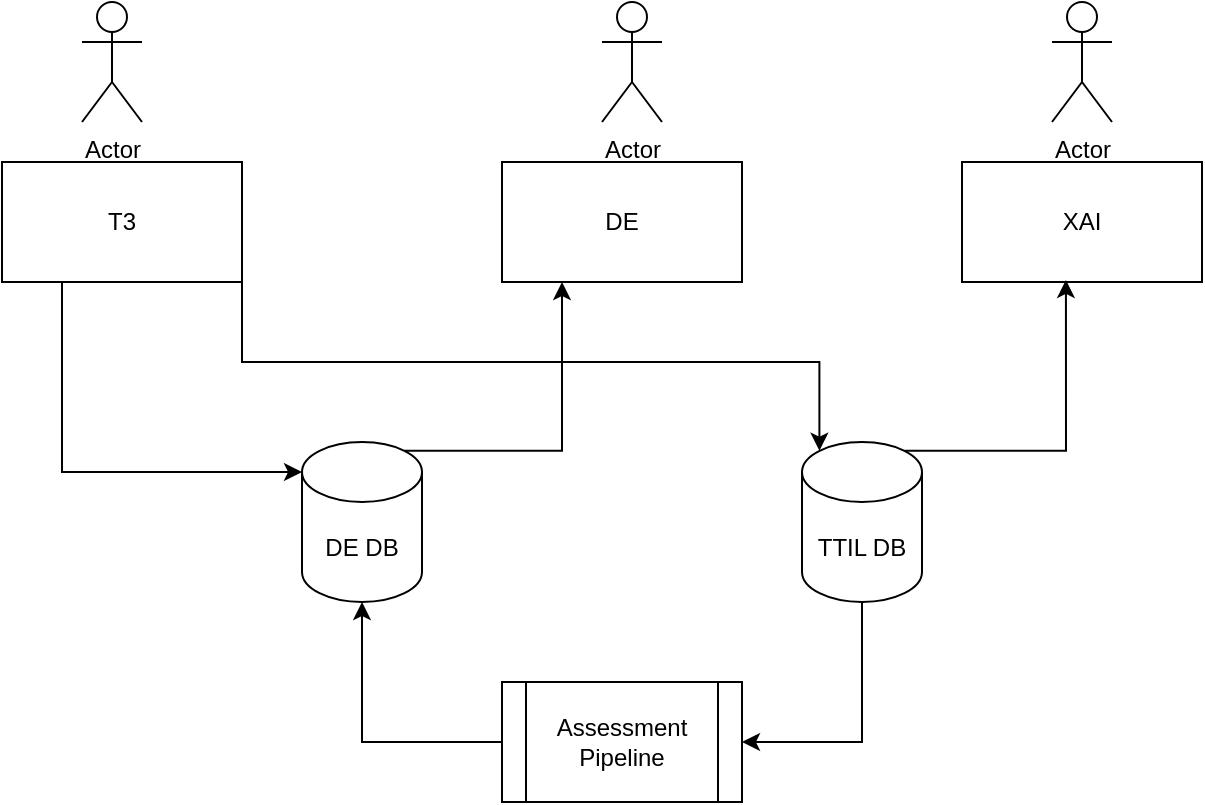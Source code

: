 <mxfile version="16.6.6" type="device"><diagram id="XZAlmoBz0rQMlhdO6TjA" name="Page-1"><mxGraphModel dx="1382" dy="787" grid="1" gridSize="10" guides="1" tooltips="1" connect="1" arrows="1" fold="1" page="1" pageScale="1" pageWidth="827" pageHeight="1169" math="0" shadow="0"><root><mxCell id="0"/><mxCell id="1" parent="0"/><mxCell id="zCh28HVg6iUWIS5zcnHh-16" style="edgeStyle=orthogonalEdgeStyle;rounded=0;orthogonalLoop=1;jettySize=auto;html=1;exitX=1;exitY=1;exitDx=0;exitDy=0;entryX=0.145;entryY=0;entryDx=0;entryDy=4.35;entryPerimeter=0;" edge="1" parent="1" source="zCh28HVg6iUWIS5zcnHh-1" target="zCh28HVg6iUWIS5zcnHh-5"><mxGeometry relative="1" as="geometry"/></mxCell><mxCell id="zCh28HVg6iUWIS5zcnHh-18" style="edgeStyle=orthogonalEdgeStyle;rounded=0;orthogonalLoop=1;jettySize=auto;html=1;exitX=0.25;exitY=1;exitDx=0;exitDy=0;entryX=0;entryY=0;entryDx=0;entryDy=15;entryPerimeter=0;" edge="1" parent="1" source="zCh28HVg6iUWIS5zcnHh-1" target="zCh28HVg6iUWIS5zcnHh-4"><mxGeometry relative="1" as="geometry"/></mxCell><mxCell id="zCh28HVg6iUWIS5zcnHh-1" value="T3" style="rounded=0;whiteSpace=wrap;html=1;" vertex="1" parent="1"><mxGeometry x="120" y="220" width="120" height="60" as="geometry"/></mxCell><mxCell id="zCh28HVg6iUWIS5zcnHh-2" value="XAI" style="rounded=0;whiteSpace=wrap;html=1;" vertex="1" parent="1"><mxGeometry x="600" y="220" width="120" height="60" as="geometry"/></mxCell><mxCell id="zCh28HVg6iUWIS5zcnHh-3" value="DE" style="rounded=0;whiteSpace=wrap;html=1;" vertex="1" parent="1"><mxGeometry x="370" y="220" width="120" height="60" as="geometry"/></mxCell><mxCell id="zCh28HVg6iUWIS5zcnHh-12" style="edgeStyle=orthogonalEdgeStyle;rounded=0;orthogonalLoop=1;jettySize=auto;html=1;exitX=0.855;exitY=0;exitDx=0;exitDy=4.35;exitPerimeter=0;entryX=0.25;entryY=1;entryDx=0;entryDy=0;" edge="1" parent="1" source="zCh28HVg6iUWIS5zcnHh-4" target="zCh28HVg6iUWIS5zcnHh-3"><mxGeometry relative="1" as="geometry"/></mxCell><mxCell id="zCh28HVg6iUWIS5zcnHh-4" value="DE DB" style="shape=cylinder3;whiteSpace=wrap;html=1;boundedLbl=1;backgroundOutline=1;size=15;" vertex="1" parent="1"><mxGeometry x="270" y="360" width="60" height="80" as="geometry"/></mxCell><mxCell id="zCh28HVg6iUWIS5zcnHh-20" style="edgeStyle=orthogonalEdgeStyle;rounded=0;orthogonalLoop=1;jettySize=auto;html=1;exitX=0.855;exitY=0;exitDx=0;exitDy=4.35;exitPerimeter=0;entryX=0.433;entryY=0.983;entryDx=0;entryDy=0;entryPerimeter=0;" edge="1" parent="1" source="zCh28HVg6iUWIS5zcnHh-5" target="zCh28HVg6iUWIS5zcnHh-2"><mxGeometry relative="1" as="geometry"/></mxCell><mxCell id="zCh28HVg6iUWIS5zcnHh-21" style="edgeStyle=orthogonalEdgeStyle;rounded=0;orthogonalLoop=1;jettySize=auto;html=1;exitX=0.5;exitY=1;exitDx=0;exitDy=0;exitPerimeter=0;entryX=1;entryY=0.5;entryDx=0;entryDy=0;" edge="1" parent="1" source="zCh28HVg6iUWIS5zcnHh-5" target="zCh28HVg6iUWIS5zcnHh-6"><mxGeometry relative="1" as="geometry"/></mxCell><mxCell id="zCh28HVg6iUWIS5zcnHh-5" value="TTIL DB" style="shape=cylinder3;whiteSpace=wrap;html=1;boundedLbl=1;backgroundOutline=1;size=15;" vertex="1" parent="1"><mxGeometry x="520" y="360" width="60" height="80" as="geometry"/></mxCell><mxCell id="zCh28HVg6iUWIS5zcnHh-22" style="edgeStyle=orthogonalEdgeStyle;rounded=0;orthogonalLoop=1;jettySize=auto;html=1;exitX=0;exitY=0.5;exitDx=0;exitDy=0;entryX=0.5;entryY=1;entryDx=0;entryDy=0;entryPerimeter=0;" edge="1" parent="1" source="zCh28HVg6iUWIS5zcnHh-6" target="zCh28HVg6iUWIS5zcnHh-4"><mxGeometry relative="1" as="geometry"/></mxCell><mxCell id="zCh28HVg6iUWIS5zcnHh-6" value="Assessment Pipeline" style="shape=process;whiteSpace=wrap;html=1;backgroundOutline=1;" vertex="1" parent="1"><mxGeometry x="370" y="480" width="120" height="60" as="geometry"/></mxCell><mxCell id="zCh28HVg6iUWIS5zcnHh-23" value="Actor" style="shape=umlActor;verticalLabelPosition=bottom;verticalAlign=top;html=1;outlineConnect=0;" vertex="1" parent="1"><mxGeometry x="160" y="140" width="30" height="60" as="geometry"/></mxCell><mxCell id="zCh28HVg6iUWIS5zcnHh-24" value="Actor" style="shape=umlActor;verticalLabelPosition=bottom;verticalAlign=top;html=1;outlineConnect=0;" vertex="1" parent="1"><mxGeometry x="420" y="140" width="30" height="60" as="geometry"/></mxCell><mxCell id="zCh28HVg6iUWIS5zcnHh-25" value="Actor" style="shape=umlActor;verticalLabelPosition=bottom;verticalAlign=top;html=1;outlineConnect=0;" vertex="1" parent="1"><mxGeometry x="645" y="140" width="30" height="60" as="geometry"/></mxCell></root></mxGraphModel></diagram></mxfile>